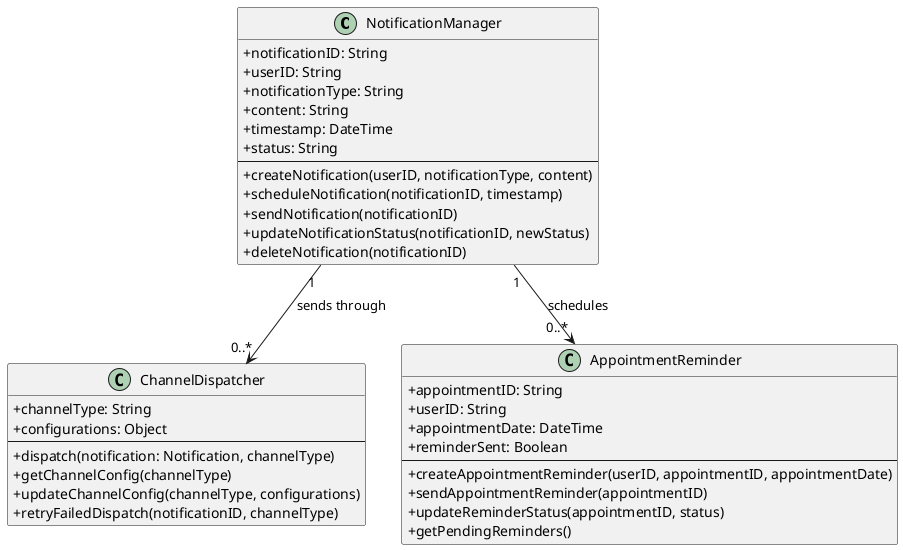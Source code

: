 @startuml
skinparam classAttributeIconSize 0

' Define classes
class NotificationManager {
    + notificationID: String
    + userID: String
    + notificationType: String
    + content: String
    + timestamp: DateTime
    + status: String
    --
    + createNotification(userID, notificationType, content)
    + scheduleNotification(notificationID, timestamp)
    + sendNotification(notificationID)
    + updateNotificationStatus(notificationID, newStatus)
    + deleteNotification(notificationID)
}

class ChannelDispatcher {
    + channelType: String
    + configurations: Object
    --
    + dispatch(notification: Notification, channelType)
    + getChannelConfig(channelType)
    + updateChannelConfig(channelType, configurations)
    + retryFailedDispatch(notificationID, channelType)
}

class AppointmentReminder {
    + appointmentID: String
    + userID: String
    + appointmentDate: DateTime
    + reminderSent: Boolean
    --
    + createAppointmentReminder(userID, appointmentID, appointmentDate)
    + sendAppointmentReminder(appointmentID)
    + updateReminderStatus(appointmentID, status)
    + getPendingReminders()
}

' Define relationships
NotificationManager "1" --> "0..*" ChannelDispatcher : sends through
NotificationManager "1" --> "0..*" AppointmentReminder : schedules


@enduml